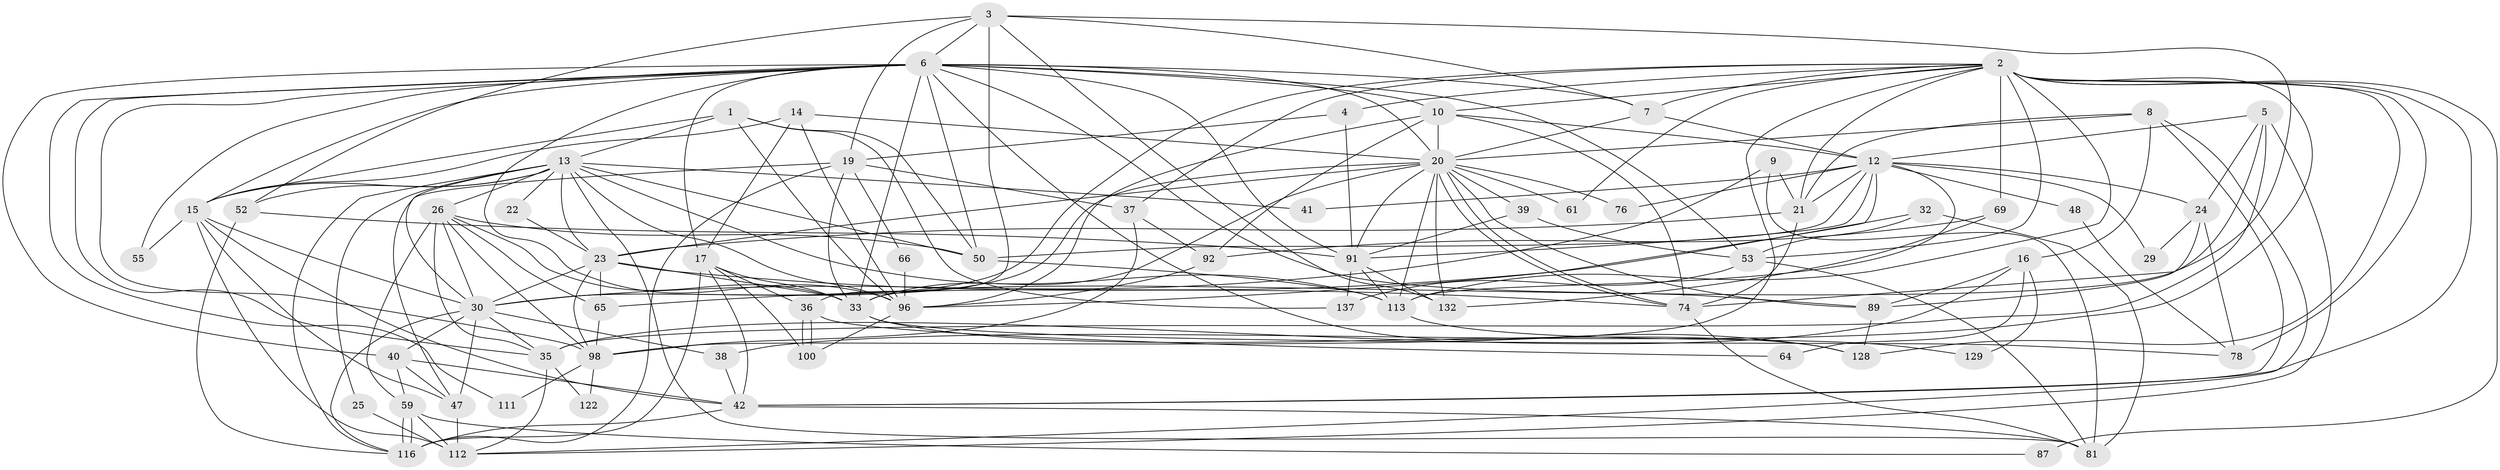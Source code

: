 // original degree distribution, {5: 0.16058394160583941, 7: 0.043795620437956206, 3: 0.2773722627737226, 6: 0.072992700729927, 4: 0.30656934306569344, 10: 0.014598540145985401, 2: 0.12408759124087591}
// Generated by graph-tools (version 1.1) at 2025/15/03/09/25 04:15:13]
// undirected, 68 vertices, 194 edges
graph export_dot {
graph [start="1"]
  node [color=gray90,style=filled];
  1;
  2 [super="+45+56"];
  3 [super="+73"];
  4;
  5 [super="+94"];
  6 [super="+70+11"];
  7 [super="+95"];
  8 [super="+67"];
  9 [super="+80"];
  10 [super="+27"];
  12 [super="+136+71"];
  13 [super="+54+63+109"];
  14;
  15 [super="+18"];
  16;
  17 [super="+44+72"];
  19 [super="+31"];
  20 [super="+90+28+108"];
  21 [super="+105+117"];
  22;
  23 [super="+46"];
  24 [super="+85"];
  25;
  26 [super="+84"];
  29;
  30 [super="+34+51"];
  32 [super="+68"];
  33 [super="+115+125"];
  35 [super="+43"];
  36;
  37 [super="+93"];
  38;
  39;
  40;
  41;
  42 [super="+101"];
  47 [super="+49+58"];
  48;
  50 [super="+130"];
  52 [super="+126"];
  53 [super="+79"];
  55;
  59 [super="+123"];
  61;
  64;
  65;
  66;
  69;
  74 [super="+77"];
  76;
  78;
  81;
  87 [super="+114"];
  89 [super="+107"];
  91 [super="+121+133"];
  92;
  96 [super="+104+124"];
  98 [super="+120"];
  100;
  111;
  112;
  113 [super="+135"];
  116 [super="+127"];
  122;
  128;
  129;
  132;
  137;
  1 -- 137;
  1 -- 50;
  1 -- 13;
  1 -- 96;
  1 -- 15;
  2 -- 53;
  2 -- 61;
  2 -- 78;
  2 -- 98;
  2 -- 87 [weight=2];
  2 -- 128;
  2 -- 4;
  2 -- 37;
  2 -- 38;
  2 -- 7;
  2 -- 69;
  2 -- 42;
  2 -- 10;
  2 -- 113;
  2 -- 30;
  2 -- 21;
  3 -- 36;
  3 -- 6;
  3 -- 7;
  3 -- 19;
  3 -- 132;
  3 -- 33;
  3 -- 52;
  4 -- 91;
  4 -- 19;
  5 -- 35;
  5 -- 24;
  5 -- 112;
  5 -- 74;
  5 -- 12;
  6 -- 50;
  6 -- 40;
  6 -- 89;
  6 -- 96;
  6 -- 33;
  6 -- 128;
  6 -- 98;
  6 -- 35;
  6 -- 7;
  6 -- 10;
  6 -- 15;
  6 -- 111;
  6 -- 17;
  6 -- 20;
  6 -- 53;
  6 -- 55;
  6 -- 91;
  7 -- 12;
  7 -- 20;
  8 -- 112;
  8 -- 16;
  8 -- 42;
  8 -- 20;
  8 -- 21;
  9 -- 81;
  9 -- 21;
  9 -- 30;
  10 -- 92;
  10 -- 20;
  10 -- 74;
  10 -- 96;
  10 -- 12;
  12 -- 50;
  12 -- 21 [weight=2];
  12 -- 29;
  12 -- 96;
  12 -- 41;
  12 -- 76;
  12 -- 48 [weight=2];
  12 -- 24;
  12 -- 113;
  12 -- 91;
  13 -- 116 [weight=2];
  13 -- 81;
  13 -- 52;
  13 -- 22;
  13 -- 41;
  13 -- 25;
  13 -- 96;
  13 -- 50;
  13 -- 26;
  13 -- 23;
  13 -- 15;
  13 -- 30;
  13 -- 113;
  14 -- 17;
  14 -- 20;
  14 -- 96;
  14 -- 15;
  15 -- 55;
  15 -- 30;
  15 -- 42;
  15 -- 112;
  15 -- 47;
  16 -- 35;
  16 -- 89;
  16 -- 64;
  16 -- 129;
  17 -- 42;
  17 -- 100 [weight=2];
  17 -- 33;
  17 -- 36;
  17 -- 116;
  19 -- 47;
  19 -- 33;
  19 -- 66;
  19 -- 37;
  19 -- 116;
  20 -- 74;
  20 -- 74;
  20 -- 89;
  20 -- 132;
  20 -- 91;
  20 -- 61;
  20 -- 39;
  20 -- 23;
  20 -- 76;
  20 -- 33;
  20 -- 113;
  20 -- 30;
  21 -- 74;
  21 -- 23;
  22 -- 23;
  23 -- 65;
  23 -- 98 [weight=2];
  23 -- 74;
  23 -- 30;
  23 -- 33;
  24 -- 89;
  24 -- 29;
  24 -- 78;
  25 -- 112;
  26 -- 33;
  26 -- 50 [weight=2];
  26 -- 59;
  26 -- 65;
  26 -- 35;
  26 -- 98;
  26 -- 30;
  30 -- 40;
  30 -- 35;
  30 -- 47;
  30 -- 116;
  30 -- 38;
  32 -- 65;
  32 -- 53;
  32 -- 81;
  33 -- 128;
  33 -- 78;
  35 -- 112;
  35 -- 122;
  36 -- 100;
  36 -- 100;
  36 -- 64;
  37 -- 92;
  37 -- 98;
  38 -- 42;
  39 -- 53;
  39 -- 91;
  40 -- 59;
  40 -- 42;
  40 -- 47;
  42 -- 81;
  42 -- 116;
  47 -- 112;
  48 -- 78;
  50 -- 113;
  52 -- 116;
  52 -- 91 [weight=2];
  53 -- 81;
  53 -- 137;
  59 -- 116;
  59 -- 116;
  59 -- 112;
  59 -- 87;
  65 -- 98;
  66 -- 96;
  69 -- 132;
  69 -- 92;
  74 -- 81;
  89 -- 128;
  91 -- 113;
  91 -- 132;
  91 -- 137;
  92 -- 96;
  96 -- 100;
  98 -- 111;
  98 -- 122;
  113 -- 129;
}
